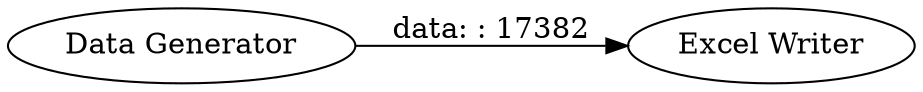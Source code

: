 digraph {
	"952397694025652049_2" [label="Excel Writer"]
	"952397694025652049_1" [label="Data Generator"]
	"952397694025652049_1" -> "952397694025652049_2" [label="data: : 17382"]
	rankdir=LR
}
